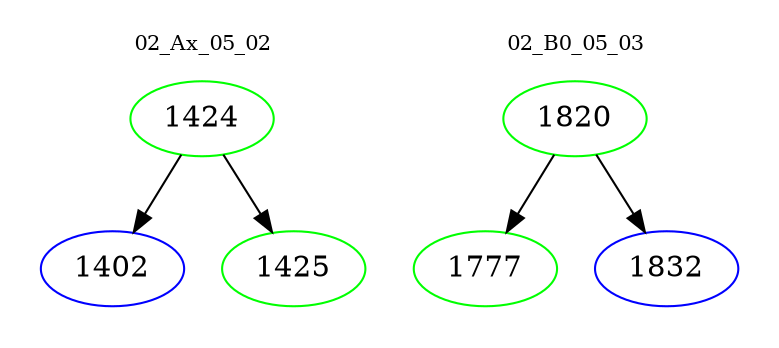 digraph{
subgraph cluster_0 {
color = white
label = "02_Ax_05_02";
fontsize=10;
T0_1424 [label="1424", color="green"]
T0_1424 -> T0_1402 [color="black"]
T0_1402 [label="1402", color="blue"]
T0_1424 -> T0_1425 [color="black"]
T0_1425 [label="1425", color="green"]
}
subgraph cluster_1 {
color = white
label = "02_B0_05_03";
fontsize=10;
T1_1820 [label="1820", color="green"]
T1_1820 -> T1_1777 [color="black"]
T1_1777 [label="1777", color="green"]
T1_1820 -> T1_1832 [color="black"]
T1_1832 [label="1832", color="blue"]
}
}
